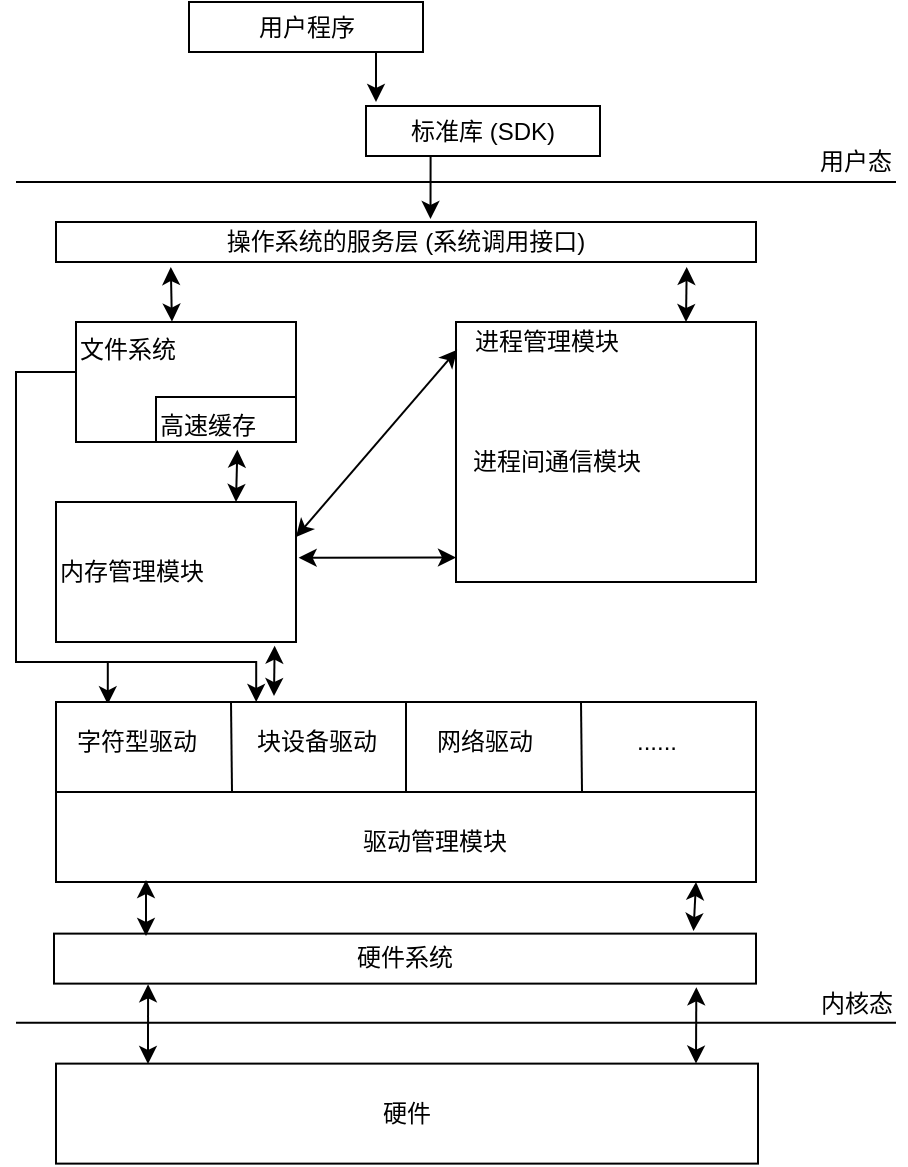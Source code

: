 <mxfile version="14.6.13" type="device"><diagram id="JOmt_vYzDc82WOo7Vtds" name="Page-1"><mxGraphModel dx="1292" dy="774" grid="1" gridSize="10" guides="1" tooltips="1" connect="1" arrows="1" fold="1" page="1" pageScale="1" pageWidth="827" pageHeight="1169" math="0" shadow="0"><root><mxCell id="0"/><mxCell id="1" parent="0"/><mxCell id="76xdpZKzETrWqbZCs00b-52" style="edgeStyle=orthogonalEdgeStyle;rounded=0;orthogonalLoop=1;jettySize=auto;html=1;exitX=0.75;exitY=1;exitDx=0;exitDy=0;fontSize=7;" edge="1" parent="1" source="76xdpZKzETrWqbZCs00b-1"><mxGeometry relative="1" as="geometry"><mxPoint x="340" y="180" as="targetPoint"/></mxGeometry></mxCell><mxCell id="76xdpZKzETrWqbZCs00b-1" value="用户程序" style="rounded=0;whiteSpace=wrap;html=1;" vertex="1" parent="1"><mxGeometry x="246.5" y="130" width="117" height="25" as="geometry"/></mxCell><mxCell id="76xdpZKzETrWqbZCs00b-53" style="edgeStyle=orthogonalEdgeStyle;rounded=0;orthogonalLoop=1;jettySize=auto;html=1;exitX=0.25;exitY=1;exitDx=0;exitDy=0;entryX=0.535;entryY=-0.075;entryDx=0;entryDy=0;entryPerimeter=0;fontSize=7;" edge="1" parent="1" source="76xdpZKzETrWqbZCs00b-2" target="76xdpZKzETrWqbZCs00b-7"><mxGeometry relative="1" as="geometry"/></mxCell><mxCell id="76xdpZKzETrWqbZCs00b-2" value="标准库 (SDK)" style="rounded=0;whiteSpace=wrap;html=1;" vertex="1" parent="1"><mxGeometry x="335" y="182" width="117" height="25" as="geometry"/></mxCell><mxCell id="76xdpZKzETrWqbZCs00b-6" value="" style="endArrow=none;html=1;" edge="1" parent="1"><mxGeometry width="50" height="50" relative="1" as="geometry"><mxPoint x="160" y="220" as="sourcePoint"/><mxPoint x="600" y="220" as="targetPoint"/></mxGeometry></mxCell><mxCell id="76xdpZKzETrWqbZCs00b-7" value="操作系统的服务层 (系统调用接口)" style="rounded=0;whiteSpace=wrap;html=1;" vertex="1" parent="1"><mxGeometry x="180" y="240" width="350" height="20" as="geometry"/></mxCell><mxCell id="76xdpZKzETrWqbZCs00b-8" value="用户态" style="text;html=1;strokeColor=none;fillColor=none;align=center;verticalAlign=middle;whiteSpace=wrap;rounded=0;" vertex="1" parent="1"><mxGeometry x="560" y="200" width="40" height="20" as="geometry"/></mxCell><mxCell id="76xdpZKzETrWqbZCs00b-38" style="edgeStyle=orthogonalEdgeStyle;rounded=0;orthogonalLoop=1;jettySize=auto;html=1;exitX=0;exitY=0.5;exitDx=0;exitDy=0;entryX=0.074;entryY=0.013;entryDx=0;entryDy=0;entryPerimeter=0;fontSize=7;" edge="1" parent="1" source="76xdpZKzETrWqbZCs00b-9" target="76xdpZKzETrWqbZCs00b-11"><mxGeometry relative="1" as="geometry"><Array as="points"><mxPoint x="160" y="315"/><mxPoint x="160" y="460"/><mxPoint x="206" y="460"/></Array></mxGeometry></mxCell><mxCell id="76xdpZKzETrWqbZCs00b-41" style="edgeStyle=orthogonalEdgeStyle;rounded=0;orthogonalLoop=1;jettySize=auto;html=1;exitX=0;exitY=0.5;exitDx=0;exitDy=0;entryX=0.286;entryY=0;entryDx=0;entryDy=0;entryPerimeter=0;fontSize=7;" edge="1" parent="1" source="76xdpZKzETrWqbZCs00b-9" target="76xdpZKzETrWqbZCs00b-11"><mxGeometry relative="1" as="geometry"><Array as="points"><mxPoint x="160" y="315"/><mxPoint x="160" y="460"/><mxPoint x="280" y="460"/></Array></mxGeometry></mxCell><mxCell id="76xdpZKzETrWqbZCs00b-9" value="文件系统" style="rounded=0;whiteSpace=wrap;html=1;verticalAlign=top;align=left;" vertex="1" parent="1"><mxGeometry x="190" y="290" width="110" height="60" as="geometry"/></mxCell><mxCell id="76xdpZKzETrWqbZCs00b-10" value="内存管理模块" style="rounded=0;whiteSpace=wrap;html=1;align=left;" vertex="1" parent="1"><mxGeometry x="180" y="380" width="120" height="70" as="geometry"/></mxCell><mxCell id="76xdpZKzETrWqbZCs00b-11" value="" style="rounded=0;whiteSpace=wrap;html=1;" vertex="1" parent="1"><mxGeometry x="180" y="480" width="350" height="90" as="geometry"/></mxCell><mxCell id="76xdpZKzETrWqbZCs00b-13" value="" style="endArrow=none;html=1;exitX=0;exitY=0.5;exitDx=0;exitDy=0;entryX=1;entryY=0.5;entryDx=0;entryDy=0;" edge="1" parent="1" source="76xdpZKzETrWqbZCs00b-11" target="76xdpZKzETrWqbZCs00b-11"><mxGeometry width="50" height="50" relative="1" as="geometry"><mxPoint x="270" y="640" as="sourcePoint"/><mxPoint x="320" y="590" as="targetPoint"/></mxGeometry></mxCell><mxCell id="76xdpZKzETrWqbZCs00b-15" value="" style="endArrow=none;html=1;exitX=0.5;exitY=0;exitDx=0;exitDy=0;" edge="1" parent="1" source="76xdpZKzETrWqbZCs00b-11"><mxGeometry width="50" height="50" relative="1" as="geometry"><mxPoint x="110" y="490" as="sourcePoint"/><mxPoint x="355" y="525" as="targetPoint"/></mxGeometry></mxCell><mxCell id="76xdpZKzETrWqbZCs00b-16" value="" style="endArrow=none;html=1;exitX=0.25;exitY=0;exitDx=0;exitDy=0;" edge="1" parent="1" source="76xdpZKzETrWqbZCs00b-11"><mxGeometry width="50" height="50" relative="1" as="geometry"><mxPoint x="400" y="460" as="sourcePoint"/><mxPoint x="268" y="525" as="targetPoint"/></mxGeometry></mxCell><mxCell id="76xdpZKzETrWqbZCs00b-17" value="" style="endArrow=none;html=1;entryX=0.75;entryY=0;entryDx=0;entryDy=0;" edge="1" parent="1" target="76xdpZKzETrWqbZCs00b-11"><mxGeometry width="50" height="50" relative="1" as="geometry"><mxPoint x="443" y="525" as="sourcePoint"/><mxPoint x="450" y="485" as="targetPoint"/></mxGeometry></mxCell><mxCell id="76xdpZKzETrWqbZCs00b-18" value="字符型驱动" style="text;html=1;align=center;verticalAlign=middle;resizable=0;points=[];autosize=1;strokeColor=none;" vertex="1" parent="1"><mxGeometry x="180" y="490" width="80" height="20" as="geometry"/></mxCell><mxCell id="76xdpZKzETrWqbZCs00b-19" value="块设备驱动" style="text;html=1;align=center;verticalAlign=middle;resizable=0;points=[];autosize=1;strokeColor=none;" vertex="1" parent="1"><mxGeometry x="270" y="490" width="80" height="20" as="geometry"/></mxCell><mxCell id="76xdpZKzETrWqbZCs00b-20" value="网络驱动" style="text;html=1;align=center;verticalAlign=middle;resizable=0;points=[];autosize=1;strokeColor=none;" vertex="1" parent="1"><mxGeometry x="363.5" y="490" width="60" height="20" as="geometry"/></mxCell><mxCell id="76xdpZKzETrWqbZCs00b-21" value="......" style="text;html=1;align=center;verticalAlign=middle;resizable=0;points=[];autosize=1;strokeColor=none;" vertex="1" parent="1"><mxGeometry x="460" y="490" width="40" height="20" as="geometry"/></mxCell><mxCell id="76xdpZKzETrWqbZCs00b-22" value="驱动管理模块" style="text;html=1;align=center;verticalAlign=middle;resizable=0;points=[];autosize=1;strokeColor=none;" vertex="1" parent="1"><mxGeometry x="324" y="540" width="90" height="20" as="geometry"/></mxCell><mxCell id="76xdpZKzETrWqbZCs00b-23" value="" style="rounded=0;whiteSpace=wrap;html=1;" vertex="1" parent="1"><mxGeometry x="380" y="290" width="150" height="130" as="geometry"/></mxCell><mxCell id="76xdpZKzETrWqbZCs00b-24" value="进程管理模块" style="text;html=1;align=center;verticalAlign=middle;resizable=0;points=[];autosize=1;strokeColor=none;" vertex="1" parent="1"><mxGeometry x="380" y="290" width="90" height="20" as="geometry"/></mxCell><mxCell id="76xdpZKzETrWqbZCs00b-25" value="进程间通信模块" style="text;html=1;align=center;verticalAlign=middle;resizable=0;points=[];autosize=1;strokeColor=none;" vertex="1" parent="1"><mxGeometry x="380" y="350" width="100" height="20" as="geometry"/></mxCell><mxCell id="76xdpZKzETrWqbZCs00b-26" value="硬件系统" style="rounded=0;whiteSpace=wrap;html=1;" vertex="1" parent="1"><mxGeometry x="179" y="595.81" width="351" height="25" as="geometry"/></mxCell><mxCell id="76xdpZKzETrWqbZCs00b-27" value="" style="endArrow=none;html=1;" edge="1" parent="1"><mxGeometry width="50" height="50" relative="1" as="geometry"><mxPoint x="160" y="640.39" as="sourcePoint"/><mxPoint x="600" y="640.39" as="targetPoint"/></mxGeometry></mxCell><mxCell id="76xdpZKzETrWqbZCs00b-28" value="内核态" style="text;html=1;align=center;verticalAlign=middle;resizable=0;points=[];autosize=1;strokeColor=none;" vertex="1" parent="1"><mxGeometry x="555" y="620.81" width="50" height="20" as="geometry"/></mxCell><mxCell id="76xdpZKzETrWqbZCs00b-29" value="硬件" style="rounded=0;whiteSpace=wrap;html=1;" vertex="1" parent="1"><mxGeometry x="180" y="660.81" width="351" height="50" as="geometry"/></mxCell><mxCell id="76xdpZKzETrWqbZCs00b-30" value="高速缓存" style="rounded=0;whiteSpace=wrap;html=1;align=left;verticalAlign=top;" vertex="1" parent="1"><mxGeometry x="230" y="327.5" width="70" height="22.5" as="geometry"/></mxCell><mxCell id="76xdpZKzETrWqbZCs00b-35" value="" style="endArrow=classic;startArrow=classic;html=1;fontSize=7;exitX=0.75;exitY=0;exitDx=0;exitDy=0;entryX=0.581;entryY=1.17;entryDx=0;entryDy=0;entryPerimeter=0;" edge="1" parent="1" source="76xdpZKzETrWqbZCs00b-10" target="76xdpZKzETrWqbZCs00b-30"><mxGeometry width="50" height="50" relative="1" as="geometry"><mxPoint x="80" y="430" as="sourcePoint"/><mxPoint x="265" y="351" as="targetPoint"/></mxGeometry></mxCell><mxCell id="76xdpZKzETrWqbZCs00b-36" value="" style="endArrow=classic;startArrow=classic;html=1;fontSize=7;entryX=0.911;entryY=1.026;entryDx=0;entryDy=0;entryPerimeter=0;" edge="1" parent="1" target="76xdpZKzETrWqbZCs00b-10"><mxGeometry width="50" height="50" relative="1" as="geometry"><mxPoint x="289" y="477" as="sourcePoint"/><mxPoint x="310" y="450" as="targetPoint"/></mxGeometry></mxCell><mxCell id="76xdpZKzETrWqbZCs00b-39" value="" style="endArrow=classic;startArrow=classic;html=1;fontSize=7;exitX=1.011;exitY=0.398;exitDx=0;exitDy=0;entryX=0;entryY=0.906;entryDx=0;entryDy=0;entryPerimeter=0;exitPerimeter=0;" edge="1" parent="1" source="76xdpZKzETrWqbZCs00b-10" target="76xdpZKzETrWqbZCs00b-23"><mxGeometry width="50" height="50" relative="1" as="geometry"><mxPoint x="320" y="430" as="sourcePoint"/><mxPoint x="377" y="396" as="targetPoint"/></mxGeometry></mxCell><mxCell id="76xdpZKzETrWqbZCs00b-40" value="" style="endArrow=classic;startArrow=classic;html=1;fontSize=7;entryX=0.007;entryY=0.692;entryDx=0;entryDy=0;entryPerimeter=0;exitX=1;exitY=0.25;exitDx=0;exitDy=0;" edge="1" parent="1" source="76xdpZKzETrWqbZCs00b-10" target="76xdpZKzETrWqbZCs00b-24"><mxGeometry width="50" height="50" relative="1" as="geometry"><mxPoint x="330" y="370" as="sourcePoint"/><mxPoint x="380" y="320" as="targetPoint"/></mxGeometry></mxCell><mxCell id="76xdpZKzETrWqbZCs00b-46" value="" style="endArrow=classic;startArrow=classic;html=1;fontSize=7;entryX=0.134;entryY=1.014;entryDx=0;entryDy=0;entryPerimeter=0;" edge="1" parent="1" target="76xdpZKzETrWqbZCs00b-26"><mxGeometry width="50" height="50" relative="1" as="geometry"><mxPoint x="226" y="661" as="sourcePoint"/><mxPoint x="240" y="620.81" as="targetPoint"/></mxGeometry></mxCell><mxCell id="76xdpZKzETrWqbZCs00b-49" value="" style="endArrow=classic;startArrow=classic;html=1;fontSize=7;entryX=0.915;entryY=1.073;entryDx=0;entryDy=0;entryPerimeter=0;" edge="1" parent="1" target="76xdpZKzETrWqbZCs00b-26"><mxGeometry width="50" height="50" relative="1" as="geometry"><mxPoint x="500" y="660.81" as="sourcePoint"/><mxPoint x="250" y="630.81" as="targetPoint"/></mxGeometry></mxCell><mxCell id="76xdpZKzETrWqbZCs00b-50" value="" style="endArrow=classic;startArrow=classic;html=1;fontSize=7;" edge="1" parent="1"><mxGeometry width="50" height="50" relative="1" as="geometry"><mxPoint x="225" y="597" as="sourcePoint"/><mxPoint x="225" y="569" as="targetPoint"/></mxGeometry></mxCell><mxCell id="76xdpZKzETrWqbZCs00b-51" value="" style="endArrow=classic;startArrow=classic;html=1;fontSize=7;exitX=0.911;exitY=-0.052;exitDx=0;exitDy=0;exitPerimeter=0;" edge="1" parent="1" source="76xdpZKzETrWqbZCs00b-26"><mxGeometry width="50" height="50" relative="1" as="geometry"><mxPoint x="500" y="590" as="sourcePoint"/><mxPoint x="500" y="570" as="targetPoint"/></mxGeometry></mxCell><mxCell id="76xdpZKzETrWqbZCs00b-56" value="" style="endArrow=classic;startArrow=classic;html=1;fontSize=7;entryX=0.901;entryY=1.125;entryDx=0;entryDy=0;entryPerimeter=0;" edge="1" parent="1" target="76xdpZKzETrWqbZCs00b-7"><mxGeometry width="50" height="50" relative="1" as="geometry"><mxPoint x="495" y="290" as="sourcePoint"/><mxPoint x="520" y="270" as="targetPoint"/></mxGeometry></mxCell><mxCell id="76xdpZKzETrWqbZCs00b-57" value="" style="endArrow=classic;startArrow=classic;html=1;fontSize=7;exitX=0.436;exitY=-0.003;exitDx=0;exitDy=0;entryX=0.164;entryY=1.125;entryDx=0;entryDy=0;entryPerimeter=0;exitPerimeter=0;" edge="1" parent="1" source="76xdpZKzETrWqbZCs00b-9" target="76xdpZKzETrWqbZCs00b-7"><mxGeometry width="50" height="50" relative="1" as="geometry"><mxPoint x="260" y="320" as="sourcePoint"/><mxPoint x="276" y="263" as="targetPoint"/></mxGeometry></mxCell></root></mxGraphModel></diagram></mxfile>